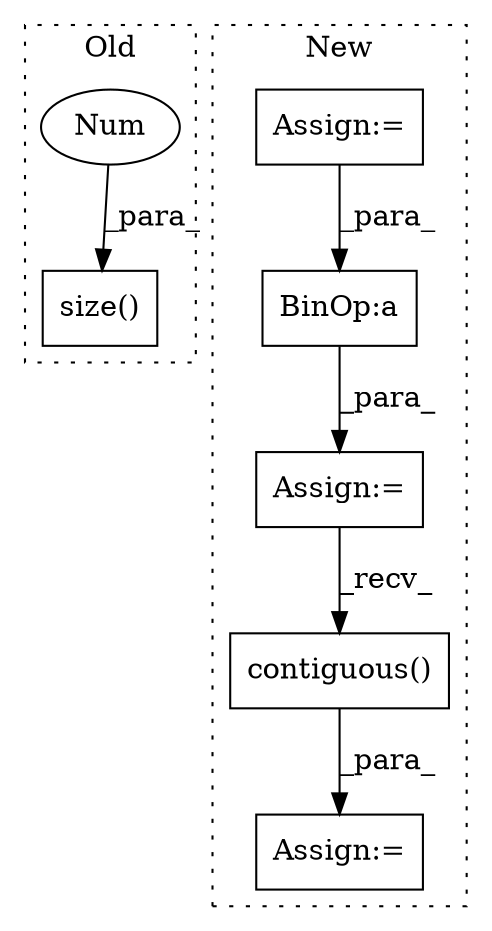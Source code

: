 digraph G {
subgraph cluster0 {
1 [label="size()" a="75" s="3335,3343" l="7,1" shape="box"];
6 [label="Num" a="76" s="3342" l="1" shape="ellipse"];
label = "Old";
style="dotted";
}
subgraph cluster1 {
2 [label="contiguous()" a="75" s="3917" l="46" shape="box"];
3 [label="Assign:=" a="68" s="3914" l="3" shape="box"];
4 [label="Assign:=" a="68" s="3156" l="3" shape="box"];
5 [label="BinOp:a" a="82" s="3298" l="3" shape="box"];
7 [label="Assign:=" a="68" s="3323" l="3" shape="box"];
label = "New";
style="dotted";
}
2 -> 3 [label="_para_"];
4 -> 5 [label="_para_"];
5 -> 7 [label="_para_"];
6 -> 1 [label="_para_"];
7 -> 2 [label="_recv_"];
}